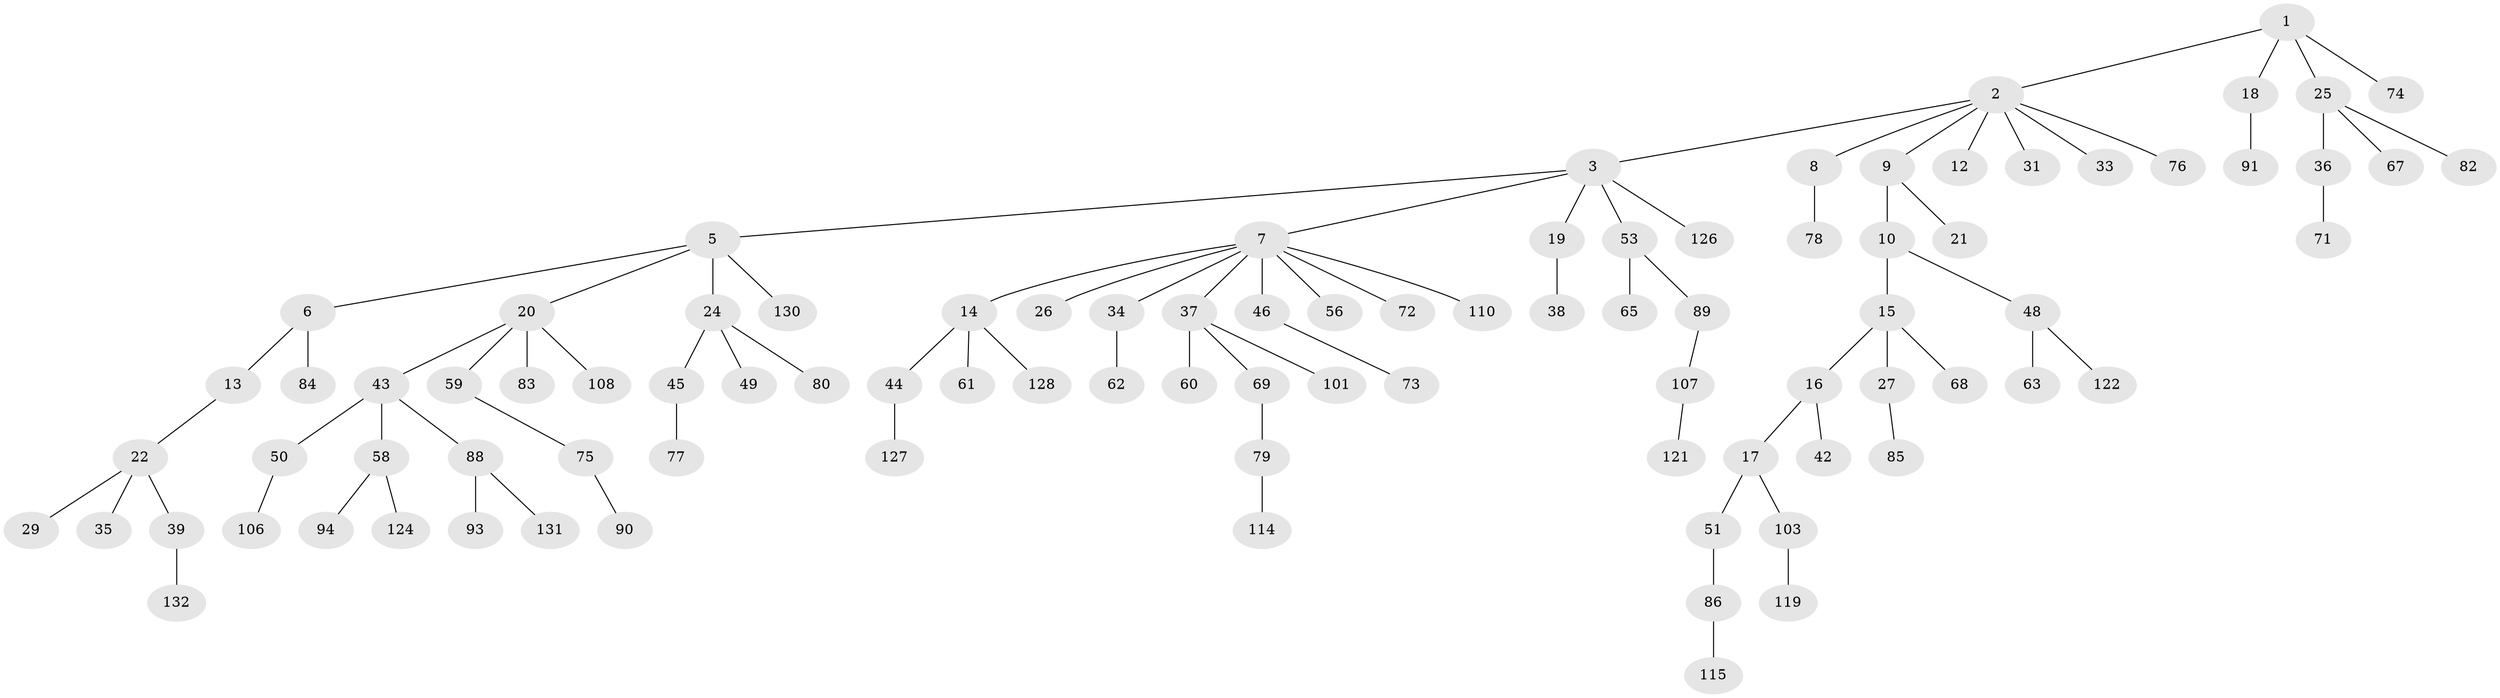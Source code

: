 // Generated by graph-tools (version 1.1) at 2025/24/03/03/25 07:24:08]
// undirected, 93 vertices, 92 edges
graph export_dot {
graph [start="1"]
  node [color=gray90,style=filled];
  1 [super="+64"];
  2 [super="+32"];
  3 [super="+4"];
  5 [super="+125"];
  6;
  7 [super="+11"];
  8 [super="+92"];
  9 [super="+70"];
  10 [super="+40"];
  12 [super="+55"];
  13 [super="+116"];
  14 [super="+97"];
  15 [super="+47"];
  16;
  17 [super="+98"];
  18 [super="+109"];
  19 [super="+104"];
  20 [super="+23"];
  21;
  22 [super="+28"];
  24 [super="+52"];
  25 [super="+30"];
  26;
  27;
  29 [super="+96"];
  31;
  33;
  34 [super="+133"];
  35;
  36 [super="+66"];
  37 [super="+41"];
  38;
  39 [super="+111"];
  42 [super="+118"];
  43;
  44 [super="+54"];
  45;
  46;
  48 [super="+113"];
  49;
  50 [super="+57"];
  51;
  53 [super="+87"];
  56;
  58 [super="+81"];
  59;
  60;
  61 [super="+99"];
  62;
  63;
  65 [super="+117"];
  67;
  68;
  69;
  71;
  72 [super="+95"];
  73;
  74 [super="+105"];
  75 [super="+100"];
  76;
  77 [super="+123"];
  78;
  79;
  80;
  82;
  83;
  84;
  85;
  86 [super="+102"];
  88;
  89;
  90;
  91 [super="+112"];
  93;
  94;
  101;
  103;
  106;
  107 [super="+120"];
  108;
  110;
  114;
  115;
  119;
  121;
  122;
  124 [super="+129"];
  126;
  127;
  128;
  130;
  131;
  132;
  1 -- 2;
  1 -- 18;
  1 -- 25;
  1 -- 74;
  2 -- 3;
  2 -- 8;
  2 -- 9;
  2 -- 12;
  2 -- 31;
  2 -- 33;
  2 -- 76;
  3 -- 5;
  3 -- 53;
  3 -- 126;
  3 -- 19;
  3 -- 7;
  5 -- 6;
  5 -- 20;
  5 -- 24;
  5 -- 130;
  6 -- 13;
  6 -- 84;
  7 -- 14;
  7 -- 26;
  7 -- 34;
  7 -- 72;
  7 -- 37;
  7 -- 56;
  7 -- 46;
  7 -- 110;
  8 -- 78;
  9 -- 10;
  9 -- 21;
  10 -- 15;
  10 -- 48;
  13 -- 22;
  14 -- 44;
  14 -- 61;
  14 -- 128;
  15 -- 16;
  15 -- 27;
  15 -- 68;
  16 -- 17;
  16 -- 42;
  17 -- 51;
  17 -- 103;
  18 -- 91;
  19 -- 38;
  20 -- 43;
  20 -- 83;
  20 -- 108;
  20 -- 59;
  22 -- 35;
  22 -- 39;
  22 -- 29;
  24 -- 45;
  24 -- 49;
  24 -- 80;
  25 -- 36;
  25 -- 67;
  25 -- 82;
  27 -- 85;
  34 -- 62;
  36 -- 71;
  37 -- 60;
  37 -- 101;
  37 -- 69;
  39 -- 132;
  43 -- 50;
  43 -- 58;
  43 -- 88;
  44 -- 127;
  45 -- 77;
  46 -- 73;
  48 -- 63;
  48 -- 122;
  50 -- 106;
  51 -- 86;
  53 -- 65;
  53 -- 89;
  58 -- 124;
  58 -- 94;
  59 -- 75;
  69 -- 79;
  75 -- 90;
  79 -- 114;
  86 -- 115;
  88 -- 93;
  88 -- 131;
  89 -- 107;
  103 -- 119;
  107 -- 121;
}
